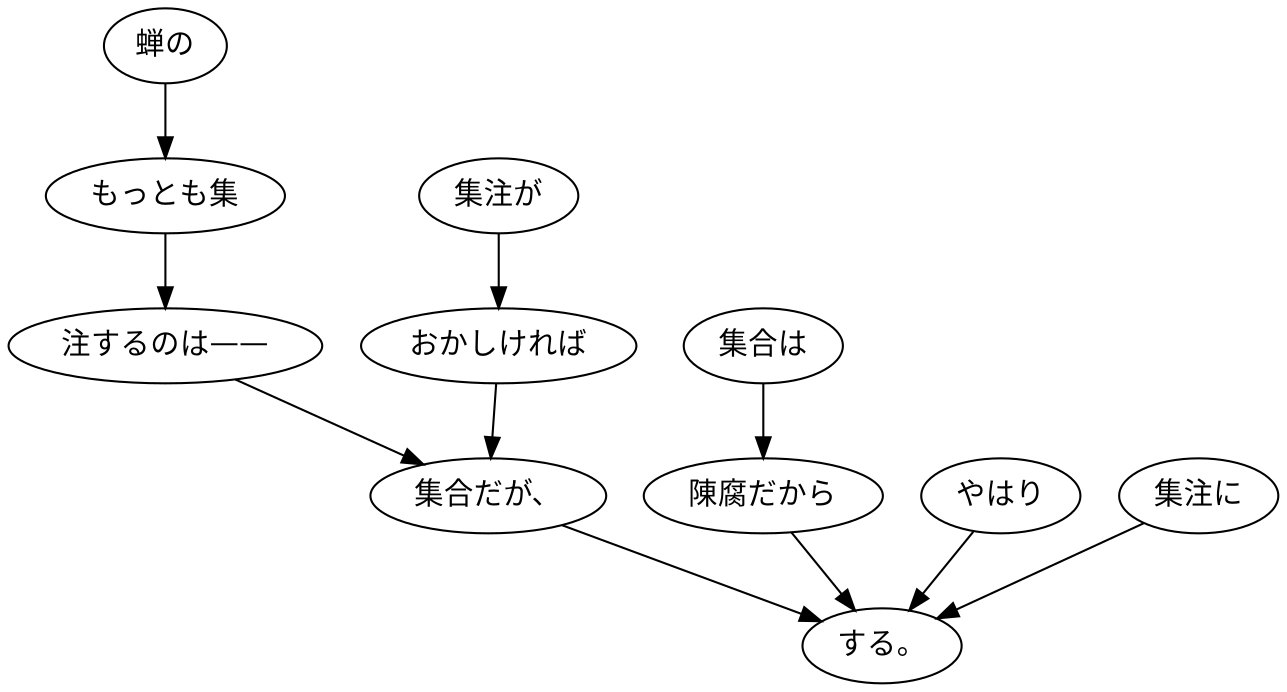 digraph graph4047 {
	node0 [label="蝉の"];
	node1 [label="もっとも集"];
	node2 [label="注するのは——"];
	node3 [label="集注が"];
	node4 [label="おかしければ"];
	node5 [label="集合だが、"];
	node6 [label="集合は"];
	node7 [label="陳腐だから"];
	node8 [label="やはり"];
	node9 [label="集注に"];
	node10 [label="する。"];
	node0 -> node1;
	node1 -> node2;
	node2 -> node5;
	node3 -> node4;
	node4 -> node5;
	node5 -> node10;
	node6 -> node7;
	node7 -> node10;
	node8 -> node10;
	node9 -> node10;
}
